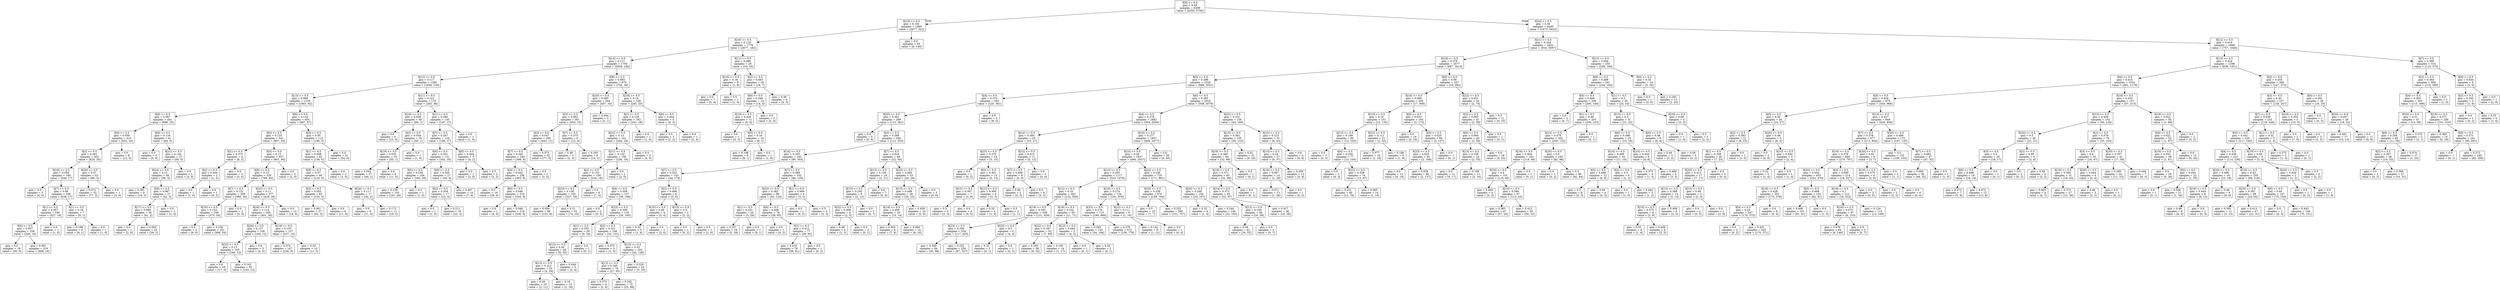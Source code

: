 digraph Tree {
node [shape=box] ;
0 [label="X[9] <= 0.5\ngini = 0.49\nsamples = 6309\nvalue = [4350, 5745]"] ;
1 [label="X[10] <= 0.5\ngini = 0.192\nsamples = 1869\nvalue = [2677, 322]"] ;
0 -> 1 [labeldistance=2.5, labelangle=45, headlabel="True"] ;
2 [label="X[16] <= 0.5\ngini = 0.119\nsamples = 1776\nvalue = [2677, 182]"] ;
1 -> 2 ;
3 [label="X[14] <= 0.5\ngini = 0.111\nsamples = 1750\nvalue = [2658, 166]"] ;
2 -> 3 ;
4 [label="X[12] <= 0.5\ngini = 0.117\nsamples = 1280\nvalue = [1956, 130]"] ;
3 -> 4 ;
5 [label="X[13] <= 0.5\ngini = 0.098\nsamples = 1105\nvalue = [1693, 92]"] ;
4 -> 5 ;
6 [label="X[8] <= 0.5\ngini = 0.067\nsamples = 451\nvalue = [696, 25]"] ;
5 -> 6 ;
7 [label="X[5] <= 0.5\ngini = 0.059\nsamples = 410\nvalue = [632, 20]"] ;
6 -> 7 ;
8 [label="X[2] <= 0.5\ngini = 0.061\nsamples = 402\nvalue = [620, 20]"] ;
7 -> 8 ;
9 [label="X[19] <= 0.5\ngini = 0.059\nsamples = 349\nvalue = [540, 17]"] ;
8 -> 9 ;
10 [label="gini = 0.0\nsamples = 3\nvalue = [4, 0]"] ;
9 -> 10 ;
11 [label="X[7] <= 0.5\ngini = 0.06\nsamples = 346\nvalue = [536, 17]"] ;
9 -> 11 ;
12 [label="X[1] <= 0.5\ngini = 0.057\nsamples = 339\nvalue = [527, 16]"] ;
11 -> 12 ;
13 [label="X[4] <= 0.5\ngini = 0.057\nsamples = 338\nvalue = [526, 16]"] ;
12 -> 13 ;
14 [label="gini = 0.0\nsamples = 19\nvalue = [30, 0]"] ;
13 -> 14 ;
15 [label="gini = 0.061\nsamples = 319\nvalue = [496, 16]"] ;
13 -> 15 ;
16 [label="gini = 0.0\nsamples = 1\nvalue = [1, 0]"] ;
12 -> 16 ;
17 [label="X[1] <= 0.5\ngini = 0.18\nsamples = 7\nvalue = [9, 1]"] ;
11 -> 17 ;
18 [label="gini = 0.198\nsamples = 6\nvalue = [8, 1]"] ;
17 -> 18 ;
19 [label="gini = 0.0\nsamples = 1\nvalue = [1, 0]"] ;
17 -> 19 ;
20 [label="X[20] <= 0.5\ngini = 0.07\nsamples = 53\nvalue = [80, 3]"] ;
8 -> 20 ;
21 [label="gini = 0.072\nsamples = 52\nvalue = [77, 3]"] ;
20 -> 21 ;
22 [label="gini = 0.0\nsamples = 1\nvalue = [3, 0]"] ;
20 -> 22 ;
23 [label="gini = 0.0\nsamples = 8\nvalue = [12, 0]"] ;
7 -> 23 ;
24 [label="X[0] <= 0.5\ngini = 0.134\nsamples = 41\nvalue = [64, 5]"] ;
6 -> 24 ;
25 [label="gini = 0.0\nsamples = 4\nvalue = [5, 0]"] ;
24 -> 25 ;
26 [label="X[21] <= 0.5\ngini = 0.144\nsamples = 37\nvalue = [59, 5]"] ;
24 -> 26 ;
27 [label="X[24] <= 0.5\ngini = 0.15\nsamples = 36\nvalue = [56, 5]"] ;
26 -> 27 ;
28 [label="gini = 0.291\nsamples = 9\nvalue = [14, 3]"] ;
27 -> 28 ;
29 [label="X[6] <= 0.5\ngini = 0.087\nsamples = 27\nvalue = [42, 2]"] ;
27 -> 29 ;
30 [label="X[17] <= 0.5\ngini = 0.089\nsamples = 26\nvalue = [41, 2]"] ;
29 -> 30 ;
31 [label="gini = 0.0\nsamples = 1\nvalue = [2, 0]"] ;
30 -> 31 ;
32 [label="gini = 0.093\nsamples = 25\nvalue = [39, 2]"] ;
30 -> 32 ;
33 [label="gini = 0.0\nsamples = 1\nvalue = [1, 0]"] ;
29 -> 33 ;
34 [label="gini = 0.0\nsamples = 1\nvalue = [3, 0]"] ;
26 -> 34 ;
35 [label="X[6] <= 0.5\ngini = 0.118\nsamples = 654\nvalue = [997, 67]"] ;
5 -> 35 ;
36 [label="X[0] <= 0.5\ngini = 0.133\nsamples = 541\nvalue = [807, 62]"] ;
35 -> 36 ;
37 [label="X[1] <= 0.5\ngini = 0.375\nsamples = 4\nvalue = [6, 2]"] ;
36 -> 37 ;
38 [label="X[2] <= 0.5\ngini = 0.444\nsamples = 2\nvalue = [1, 2]"] ;
37 -> 38 ;
39 [label="gini = 0.0\nsamples = 1\nvalue = [1, 0]"] ;
38 -> 39 ;
40 [label="gini = 0.0\nsamples = 1\nvalue = [0, 2]"] ;
38 -> 40 ;
41 [label="gini = 0.0\nsamples = 2\nvalue = [5, 0]"] ;
37 -> 41 ;
42 [label="X[5] <= 0.5\ngini = 0.13\nsamples = 537\nvalue = [801, 60]"] ;
36 -> 42 ;
43 [label="X[8] <= 0.5\ngini = 0.13\nsamples = 535\nvalue = [799, 60]"] ;
42 -> 43 ;
44 [label="X[7] <= 0.5\ngini = 0.151\nsamples = 258\nvalue = [380, 34]"] ;
43 -> 44 ;
45 [label="X[19] <= 0.5\ngini = 0.152\nsamples = 256\nvalue = [375, 34]"] ;
44 -> 45 ;
46 [label="gini = 0.0\nsamples = 5\nvalue = [9, 0]"] ;
45 -> 46 ;
47 [label="gini = 0.156\nsamples = 251\nvalue = [366, 34]"] ;
45 -> 47 ;
48 [label="gini = 0.0\nsamples = 2\nvalue = [5, 0]"] ;
44 -> 48 ;
49 [label="X[22] <= 0.5\ngini = 0.11\nsamples = 277\nvalue = [419, 26]"] ;
43 -> 49 ;
50 [label="X[24] <= 0.5\ngini = 0.114\nsamples = 265\nvalue = [401, 26]"] ;
49 -> 50 ;
51 [label="X[20] <= 0.5\ngini = 0.127\nsamples = 108\nvalue = [164, 12]"] ;
50 -> 51 ;
52 [label="X[23] <= 0.5\ngini = 0.13\nsamples = 105\nvalue = [160, 12]"] ;
51 -> 52 ;
53 [label="gini = 0.0\nsamples = 10\nvalue = [17, 0]"] ;
52 -> 53 ;
54 [label="gini = 0.143\nsamples = 95\nvalue = [143, 12]"] ;
52 -> 54 ;
55 [label="gini = 0.0\nsamples = 3\nvalue = [4, 0]"] ;
51 -> 55 ;
56 [label="X[19] <= 0.5\ngini = 0.105\nsamples = 157\nvalue = [237, 14]"] ;
50 -> 56 ;
57 [label="gini = 0.074\nsamples = 147\nvalue = [226, 9]"] ;
56 -> 57 ;
58 [label="gini = 0.43\nsamples = 10\nvalue = [11, 5]"] ;
56 -> 58 ;
59 [label="gini = 0.0\nsamples = 12\nvalue = [18, 0]"] ;
49 -> 59 ;
60 [label="gini = 0.0\nsamples = 2\nvalue = [2, 0]"] ;
42 -> 60 ;
61 [label="X[0] <= 0.5\ngini = 0.05\nsamples = 113\nvalue = [190, 5]"] ;
35 -> 61 ;
62 [label="X[1] <= 0.5\ngini = 0.068\nsamples = 82\nvalue = [136, 5]"] ;
61 -> 62 ;
63 [label="X[8] <= 0.5\ngini = 0.07\nsamples = 80\nvalue = [133, 5]"] ;
62 -> 63 ;
64 [label="X[3] <= 0.5\ngini = 0.055\nsamples = 63\nvalue = [103, 3]"] ;
63 -> 64 ;
65 [label="gini = 0.061\nsamples = 57\nvalue = [92, 3]"] ;
64 -> 65 ;
66 [label="gini = 0.0\nsamples = 6\nvalue = [11, 0]"] ;
64 -> 66 ;
67 [label="X[24] <= 0.5\ngini = 0.117\nsamples = 17\nvalue = [30, 2]"] ;
63 -> 67 ;
68 [label="gini = 0.0\nsamples = 6\nvalue = [11, 0]"] ;
67 -> 68 ;
69 [label="gini = 0.172\nsamples = 11\nvalue = [19, 2]"] ;
67 -> 69 ;
70 [label="gini = 0.0\nsamples = 2\nvalue = [3, 0]"] ;
62 -> 70 ;
71 [label="gini = 0.0\nsamples = 31\nvalue = [54, 0]"] ;
61 -> 71 ;
72 [label="X[11] <= 0.5\ngini = 0.221\nsamples = 175\nvalue = [263, 38]"] ;
4 -> 72 ;
73 [label="X[24] <= 0.5\ngini = 0.029\nsamples = 40\nvalue = [66, 1]"] ;
72 -> 73 ;
74 [label="gini = 0.0\nsamples = 6\nvalue = [10, 0]"] ;
73 -> 74 ;
75 [label="X[2] <= 0.5\ngini = 0.034\nsamples = 34\nvalue = [56, 1]"] ;
73 -> 75 ;
76 [label="X[19] <= 0.5\ngini = 0.035\nsamples = 33\nvalue = [55, 1]"] ;
75 -> 76 ;
77 [label="gini = 0.043\nsamples = 27\nvalue = [44, 1]"] ;
76 -> 77 ;
78 [label="gini = 0.0\nsamples = 6\nvalue = [11, 0]"] ;
76 -> 78 ;
79 [label="gini = 0.0\nsamples = 1\nvalue = [1, 0]"] ;
75 -> 79 ;
80 [label="X[1] <= 0.5\ngini = 0.266\nsamples = 135\nvalue = [197, 37]"] ;
72 -> 80 ;
81 [label="X[7] <= 0.5\ngini = 0.267\nsamples = 134\nvalue = [196, 37]"] ;
80 -> 81 ;
82 [label="X[6] <= 0.5\ngini = 0.261\nsamples = 131\nvalue = [192, 35]"] ;
81 -> 82 ;
83 [label="X[5] <= 0.5\ngini = 0.238\nsamples = 104\nvalue = [162, 26]"] ;
82 -> 83 ;
84 [label="gini = 0.239\nsamples = 103\nvalue = [161, 26]"] ;
83 -> 84 ;
85 [label="gini = 0.0\nsamples = 1\nvalue = [1, 0]"] ;
83 -> 85 ;
86 [label="X[0] <= 0.5\ngini = 0.355\nsamples = 27\nvalue = [30, 9]"] ;
82 -> 86 ;
87 [label="X[2] <= 0.5\ngini = 0.204\nsamples = 17\nvalue = [23, 3]"] ;
86 -> 87 ;
88 [label="gini = 0.0\nsamples = 1\nvalue = [1, 0]"] ;
87 -> 88 ;
89 [label="gini = 0.211\nsamples = 16\nvalue = [22, 3]"] ;
87 -> 89 ;
90 [label="gini = 0.497\nsamples = 10\nvalue = [7, 6]"] ;
86 -> 90 ;
91 [label="X[0] <= 0.5\ngini = 0.444\nsamples = 3\nvalue = [4, 2]"] ;
81 -> 91 ;
92 [label="gini = 0.0\nsamples = 1\nvalue = [2, 0]"] ;
91 -> 92 ;
93 [label="gini = 0.5\nsamples = 2\nvalue = [2, 2]"] ;
91 -> 93 ;
94 [label="gini = 0.0\nsamples = 1\nvalue = [1, 0]"] ;
80 -> 94 ;
95 [label="X[8] <= 0.5\ngini = 0.093\nsamples = 470\nvalue = [702, 36]"] ;
3 -> 95 ;
96 [label="X[20] <= 0.5\ngini = 0.065\nsamples = 304\nvalue = [457, 16]"] ;
95 -> 96 ;
97 [label="X[3] <= 0.5\ngini = 0.062\nsamples = 301\nvalue = [455, 15]"] ;
96 -> 97 ;
98 [label="X[2] <= 0.5\ngini = 0.047\nsamples = 292\nvalue = [443, 11]"] ;
97 -> 98 ;
99 [label="X[7] <= 0.5\ngini = 0.042\nsamples = 240\nvalue = [366, 8]"] ;
98 -> 99 ;
100 [label="X[4] <= 0.5\ngini = 0.042\nsamples = 238\nvalue = [363, 8]"] ;
99 -> 100 ;
101 [label="gini = 0.0\nsamples = 19\nvalue = [29, 0]"] ;
100 -> 101 ;
102 [label="X[0] <= 0.5\ngini = 0.046\nsamples = 219\nvalue = [334, 8]"] ;
100 -> 102 ;
103 [label="gini = 0.0\nsamples = 1\nvalue = [4, 0]"] ;
102 -> 103 ;
104 [label="gini = 0.046\nsamples = 218\nvalue = [330, 8]"] ;
102 -> 104 ;
105 [label="gini = 0.0\nsamples = 2\nvalue = [3, 0]"] ;
99 -> 105 ;
106 [label="gini = 0.072\nsamples = 52\nvalue = [77, 3]"] ;
98 -> 106 ;
107 [label="X[7] <= 0.5\ngini = 0.375\nsamples = 9\nvalue = [12, 4]"] ;
97 -> 107 ;
108 [label="gini = 0.48\nsamples = 3\nvalue = [2, 3]"] ;
107 -> 108 ;
109 [label="gini = 0.165\nsamples = 6\nvalue = [10, 1]"] ;
107 -> 109 ;
110 [label="gini = 0.444\nsamples = 3\nvalue = [2, 1]"] ;
96 -> 110 ;
111 [label="X[19] <= 0.5\ngini = 0.14\nsamples = 166\nvalue = [245, 20]"] ;
95 -> 111 ;
112 [label="X[1] <= 0.5\ngini = 0.129\nsamples = 162\nvalue = [241, 18]"] ;
111 -> 112 ;
113 [label="X[22] <= 0.5\ngini = 0.13\nsamples = 161\nvalue = [240, 18]"] ;
112 -> 113 ;
114 [label="X[21] <= 0.5\ngini = 0.132\nsamples = 158\nvalue = [236, 18]"] ;
113 -> 114 ;
115 [label="X[2] <= 0.5\ngini = 0.133\nsamples = 156\nvalue = [234, 18]"] ;
114 -> 115 ;
116 [label="X[23] <= 0.5\ngini = 0.136\nsamples = 150\nvalue = [227, 18]"] ;
115 -> 116 ;
117 [label="gini = 0.094\nsamples = 98\nvalue = [153, 8]"] ;
116 -> 117 ;
118 [label="gini = 0.21\nsamples = 52\nvalue = [74, 10]"] ;
116 -> 118 ;
119 [label="gini = 0.0\nsamples = 6\nvalue = [7, 0]"] ;
115 -> 119 ;
120 [label="gini = 0.0\nsamples = 2\nvalue = [2, 0]"] ;
114 -> 120 ;
121 [label="gini = 0.0\nsamples = 3\nvalue = [4, 0]"] ;
113 -> 121 ;
122 [label="gini = 0.0\nsamples = 1\nvalue = [1, 0]"] ;
112 -> 122 ;
123 [label="X[6] <= 0.5\ngini = 0.444\nsamples = 4\nvalue = [4, 2]"] ;
111 -> 123 ;
124 [label="gini = 0.5\nsamples = 3\nvalue = [2, 2]"] ;
123 -> 124 ;
125 [label="gini = 0.0\nsamples = 1\nvalue = [2, 0]"] ;
123 -> 125 ;
126 [label="X[11] <= 0.5\ngini = 0.496\nsamples = 26\nvalue = [19, 16]"] ;
2 -> 126 ;
127 [label="X[19] <= 0.5\ngini = 0.18\nsamples = 8\nvalue = [1, 9]"] ;
126 -> 127 ;
128 [label="gini = 0.0\nsamples = 7\nvalue = [0, 9]"] ;
127 -> 128 ;
129 [label="gini = 0.0\nsamples = 1\nvalue = [1, 0]"] ;
127 -> 129 ;
130 [label="X[2] <= 0.5\ngini = 0.403\nsamples = 18\nvalue = [18, 7]"] ;
126 -> 130 ;
131 [label="X[6] <= 0.5\ngini = 0.346\nsamples = 14\nvalue = [14, 4]"] ;
130 -> 131 ;
132 [label="X[19] <= 0.5\ngini = 0.426\nsamples = 11\nvalue = [9, 4]"] ;
131 -> 132 ;
133 [label="gini = 0.0\nsamples = 1\nvalue = [0, 3]"] ;
132 -> 133 ;
134 [label="X[5] <= 0.5\ngini = 0.18\nsamples = 10\nvalue = [9, 1]"] ;
132 -> 134 ;
135 [label="gini = 0.198\nsamples = 9\nvalue = [8, 1]"] ;
134 -> 135 ;
136 [label="gini = 0.0\nsamples = 1\nvalue = [1, 0]"] ;
134 -> 136 ;
137 [label="gini = 0.0\nsamples = 3\nvalue = [5, 0]"] ;
131 -> 137 ;
138 [label="gini = 0.49\nsamples = 4\nvalue = [4, 3]"] ;
130 -> 138 ;
139 [label="gini = 0.0\nsamples = 93\nvalue = [0, 140]"] ;
1 -> 139 ;
140 [label="X[24] <= 0.5\ngini = 0.36\nsamples = 4440\nvalue = [1673, 5423]"] ;
0 -> 140 [labeldistance=2.5, labelangle=-45, headlabel="False"] ;
141 [label="X[21] <= 0.5\ngini = 0.324\nsamples = 2832\nvalue = [916, 3597]"] ;
140 -> 141 ;
142 [label="X[18] <= 0.5\ngini = 0.279\nsamples = 2577\nvalue = [687, 3413]"] ;
141 -> 142 ;
143 [label="X[0] <= 0.5\ngini = 0.296\nsamples = 2320\nvalue = [668, 3031]"] ;
142 -> 143 ;
144 [label="X[4] <= 0.5\ngini = 0.374\nsamples = 302\nvalue = [120, 361]"] ;
143 -> 144 ;
145 [label="X[20] <= 0.5\ngini = 0.361\nsamples = 299\nvalue = [112, 361]"] ;
144 -> 145 ;
146 [label="gini = 0.0\nsamples = 5\nvalue = [0, 8]"] ;
145 -> 146 ;
147 [label="X[3] <= 0.5\ngini = 0.366\nsamples = 294\nvalue = [112, 353]"] ;
145 -> 147 ;
148 [label="X[14] <= 0.5\ngini = 0.353\nsamples = 245\nvalue = [90, 303]"] ;
147 -> 148 ;
149 [label="X[7] <= 0.5\ngini = 0.322\nsamples = 143\nvalue = [44, 174]"] ;
148 -> 149 ;
150 [label="X[6] <= 0.5\ngini = 0.306\nsamples = 137\nvalue = [39, 168]"] ;
149 -> 150 ;
151 [label="gini = 0.0\nsamples = 2\nvalue = [0, 3]"] ;
150 -> 151 ;
152 [label="X[23] <= 0.5\ngini = 0.309\nsamples = 135\nvalue = [39, 165]"] ;
150 -> 152 ;
153 [label="X[1] <= 0.5\ngini = 0.255\nsamples = 29\nvalue = [6, 34]"] ;
152 -> 153 ;
154 [label="X[12] <= 0.5\ngini = 0.26\nsamples = 28\nvalue = [6, 33]"] ;
153 -> 154 ;
155 [label="X[15] <= 0.5\ngini = 0.213\nsamples = 25\nvalue = [4, 29]"] ;
154 -> 155 ;
156 [label="gini = 0.26\nsamples = 10\nvalue = [2, 11]"] ;
155 -> 156 ;
157 [label="gini = 0.18\nsamples = 15\nvalue = [2, 18]"] ;
155 -> 157 ;
158 [label="gini = 0.444\nsamples = 3\nvalue = [2, 4]"] ;
154 -> 158 ;
159 [label="gini = 0.0\nsamples = 1\nvalue = [0, 1]"] ;
153 -> 159 ;
160 [label="X[2] <= 0.5\ngini = 0.321\nsamples = 106\nvalue = [33, 131]"] ;
152 -> 160 ;
161 [label="gini = 0.375\nsamples = 3\nvalue = [1, 3]"] ;
160 -> 161 ;
162 [label="X[15] <= 0.5\ngini = 0.32\nsamples = 103\nvalue = [32, 128]"] ;
160 -> 162 ;
163 [label="X[13] <= 0.5\ngini = 0.345\nsamples = 79\nvalue = [27, 95]"] ;
162 -> 163 ;
164 [label="gini = 0.375\nsamples = 4\nvalue = [2, 6]"] ;
163 -> 164 ;
165 [label="gini = 0.342\nsamples = 75\nvalue = [25, 89]"] ;
163 -> 165 ;
166 [label="gini = 0.229\nsamples = 24\nvalue = [5, 33]"] ;
162 -> 166 ;
167 [label="X[2] <= 0.5\ngini = 0.496\nsamples = 6\nvalue = [5, 6]"] ;
149 -> 167 ;
168 [label="X[15] <= 0.5\ngini = 0.49\nsamples = 4\nvalue = [3, 4]"] ;
167 -> 168 ;
169 [label="gini = 0.32\nsamples = 3\nvalue = [1, 4]"] ;
168 -> 169 ;
170 [label="gini = 0.0\nsamples = 1\nvalue = [2, 0]"] ;
168 -> 170 ;
171 [label="X[15] <= 0.5\ngini = 0.5\nsamples = 2\nvalue = [2, 2]"] ;
167 -> 171 ;
172 [label="gini = 0.0\nsamples = 1\nvalue = [0, 2]"] ;
171 -> 172 ;
173 [label="gini = 0.0\nsamples = 1\nvalue = [2, 0]"] ;
171 -> 173 ;
174 [label="X[7] <= 0.5\ngini = 0.388\nsamples = 102\nvalue = [46, 129]"] ;
148 -> 174 ;
175 [label="X[23] <= 0.5\ngini = 0.382\nsamples = 98\nvalue = [43, 124]"] ;
174 -> 175 ;
176 [label="X[1] <= 0.5\ngini = 0.251\nsamples = 20\nvalue = [5, 29]"] ;
175 -> 176 ;
177 [label="gini = 0.257\nsamples = 19\nvalue = [5, 28]"] ;
176 -> 177 ;
178 [label="gini = 0.0\nsamples = 1\nvalue = [0, 1]"] ;
176 -> 178 ;
179 [label="X[6] <= 0.5\ngini = 0.408\nsamples = 78\nvalue = [38, 95]"] ;
175 -> 179 ;
180 [label="gini = 0.0\nsamples = 1\nvalue = [0, 2]"] ;
179 -> 180 ;
181 [label="X[1] <= 0.5\ngini = 0.412\nsamples = 77\nvalue = [38, 93]"] ;
179 -> 181 ;
182 [label="gini = 0.416\nsamples = 76\nvalue = [38, 91]"] ;
181 -> 182 ;
183 [label="gini = 0.0\nsamples = 1\nvalue = [0, 2]"] ;
181 -> 183 ;
184 [label="X[1] <= 0.5\ngini = 0.469\nsamples = 4\nvalue = [3, 5]"] ;
174 -> 184 ;
185 [label="gini = 0.0\nsamples = 1\nvalue = [0, 2]"] ;
184 -> 185 ;
186 [label="gini = 0.5\nsamples = 3\nvalue = [3, 3]"] ;
184 -> 186 ;
187 [label="X[7] <= 0.5\ngini = 0.424\nsamples = 49\nvalue = [22, 50]"] ;
147 -> 187 ;
188 [label="X[13] <= 0.5\ngini = 0.159\nsamples = 16\nvalue = [2, 21]"] ;
187 -> 188 ;
189 [label="X[15] <= 0.5\ngini = 0.245\nsamples = 9\nvalue = [2, 12]"] ;
188 -> 189 ;
190 [label="X[22] <= 0.5\ngini = 0.408\nsamples = 6\nvalue = [2, 5]"] ;
189 -> 190 ;
191 [label="gini = 0.48\nsamples = 4\nvalue = [2, 3]"] ;
190 -> 191 ;
192 [label="gini = 0.0\nsamples = 2\nvalue = [0, 2]"] ;
190 -> 192 ;
193 [label="gini = 0.0\nsamples = 3\nvalue = [0, 7]"] ;
189 -> 193 ;
194 [label="gini = 0.0\nsamples = 7\nvalue = [0, 9]"] ;
188 -> 194 ;
195 [label="X[22] <= 0.5\ngini = 0.483\nsamples = 33\nvalue = [20, 29]"] ;
187 -> 195 ;
196 [label="X[13] <= 0.5\ngini = 0.498\nsamples = 30\nvalue = [20, 23]"] ;
195 -> 196 ;
197 [label="X[14] <= 0.5\ngini = 0.499\nsamples = 20\nvalue = [15, 14]"] ;
196 -> 197 ;
198 [label="gini = 0.463\nsamples = 6\nvalue = [7, 4]"] ;
197 -> 198 ;
199 [label="gini = 0.494\nsamples = 14\nvalue = [8, 10]"] ;
197 -> 199 ;
200 [label="gini = 0.459\nsamples = 10\nvalue = [5, 9]"] ;
196 -> 200 ;
201 [label="gini = 0.0\nsamples = 3\nvalue = [0, 6]"] ;
195 -> 201 ;
202 [label="gini = 0.0\nsamples = 3\nvalue = [8, 0]"] ;
144 -> 202 ;
203 [label="X[6] <= 0.5\ngini = 0.283\nsamples = 2018\nvalue = [548, 2670]"] ;
143 -> 203 ;
204 [label="X[4] <= 0.5\ngini = 0.279\nsamples = 1882\nvalue = [504, 2504]"] ;
203 -> 204 ;
205 [label="X[14] <= 0.5\ngini = 0.394\nsamples = 25\nvalue = [10, 27]"] ;
204 -> 205 ;
206 [label="X[23] <= 0.5\ngini = 0.375\nsamples = 14\nvalue = [5, 15]"] ;
205 -> 206 ;
207 [label="gini = 0.0\nsamples = 1\nvalue = [0, 2]"] ;
206 -> 207 ;
208 [label="X[5] <= 0.5\ngini = 0.401\nsamples = 13\nvalue = [5, 13]"] ;
206 -> 208 ;
209 [label="X[15] <= 0.5\ngini = 0.397\nsamples = 7\nvalue = [3, 8]"] ;
208 -> 209 ;
210 [label="gini = 0.5\nsamples = 3\nvalue = [3, 3]"] ;
209 -> 210 ;
211 [label="gini = 0.0\nsamples = 4\nvalue = [0, 5]"] ;
209 -> 211 ;
212 [label="X[15] <= 0.5\ngini = 0.408\nsamples = 6\nvalue = [2, 5]"] ;
208 -> 212 ;
213 [label="gini = 0.32\nsamples = 4\nvalue = [1, 4]"] ;
212 -> 213 ;
214 [label="gini = 0.5\nsamples = 2\nvalue = [1, 1]"] ;
212 -> 214 ;
215 [label="X[22] <= 0.5\ngini = 0.415\nsamples = 11\nvalue = [5, 12]"] ;
205 -> 215 ;
216 [label="X[7] <= 0.5\ngini = 0.496\nsamples = 8\nvalue = [5, 6]"] ;
215 -> 216 ;
217 [label="gini = 0.48\nsamples = 2\nvalue = [2, 3]"] ;
216 -> 217 ;
218 [label="gini = 0.5\nsamples = 6\nvalue = [3, 3]"] ;
216 -> 218 ;
219 [label="gini = 0.0\nsamples = 3\nvalue = [0, 6]"] ;
215 -> 219 ;
220 [label="X[16] <= 0.5\ngini = 0.277\nsamples = 1857\nvalue = [494, 2477]"] ;
204 -> 220 ;
221 [label="X[14] <= 0.5\ngini = 0.28\nsamples = 1837\nvalue = [494, 2437]"] ;
220 -> 221 ;
222 [label="X[13] <= 0.5\ngini = 0.295\nsamples = 1117\nvalue = [323, 1476]"] ;
221 -> 222 ;
223 [label="X[12] <= 0.5\ngini = 0.33\nsamples = 393\nvalue = [132, 500]"] ;
222 -> 223 ;
224 [label="X[19] <= 0.5\ngini = 0.343\nsamples = 338\nvalue = [121, 429]"] ;
223 -> 224 ;
225 [label="X[23] <= 0.5\ngini = 0.339\nsamples = 334\nvalue = [117, 425]"] ;
224 -> 225 ;
226 [label="gini = 0.359\nsamples = 84\nvalue = [30, 98]"] ;
225 -> 226 ;
227 [label="gini = 0.332\nsamples = 250\nvalue = [87, 327]"] ;
225 -> 227 ;
228 [label="X[22] <= 0.5\ngini = 0.5\nsamples = 4\nvalue = [4, 4]"] ;
224 -> 228 ;
229 [label="gini = 0.32\nsamples = 3\nvalue = [4, 1]"] ;
228 -> 229 ;
230 [label="gini = 0.0\nsamples = 1\nvalue = [0, 3]"] ;
228 -> 230 ;
231 [label="X[19] <= 0.5\ngini = 0.232\nsamples = 55\nvalue = [11, 71]"] ;
223 -> 231 ;
232 [label="X[22] <= 0.5\ngini = 0.167\nsamples = 52\nvalue = [7, 69]"] ;
231 -> 232 ;
233 [label="gini = 0.185\nsamples = 38\nvalue = [6, 52]"] ;
232 -> 233 ;
234 [label="gini = 0.105\nsamples = 14\nvalue = [1, 17]"] ;
232 -> 234 ;
235 [label="X[23] <= 0.5\ngini = 0.444\nsamples = 3\nvalue = [4, 2]"] ;
231 -> 235 ;
236 [label="gini = 0.0\nsamples = 1\nvalue = [0, 1]"] ;
235 -> 236 ;
237 [label="gini = 0.32\nsamples = 2\nvalue = [4, 1]"] ;
235 -> 237 ;
238 [label="X[19] <= 0.5\ngini = 0.274\nsamples = 724\nvalue = [191, 976]"] ;
222 -> 238 ;
239 [label="X[23] <= 0.5\ngini = 0.276\nsamples = 715\nvalue = [190, 960]"] ;
238 -> 239 ;
240 [label="gini = 0.263\nsamples = 143\nvalue = [34, 184]"] ;
239 -> 240 ;
241 [label="gini = 0.279\nsamples = 572\nvalue = [156, 776]"] ;
239 -> 241 ;
242 [label="X[22] <= 0.5\ngini = 0.111\nsamples = 9\nvalue = [1, 16]"] ;
238 -> 242 ;
243 [label="gini = 0.142\nsamples = 8\nvalue = [1, 12]"] ;
242 -> 243 ;
244 [label="gini = 0.0\nsamples = 1\nvalue = [0, 4]"] ;
242 -> 244 ;
245 [label="X[22] <= 0.5\ngini = 0.256\nsamples = 720\nvalue = [171, 961]"] ;
221 -> 245 ;
246 [label="X[20] <= 0.5\ngini = 0.259\nsamples = 570\nvalue = [138, 764]"] ;
245 -> 246 ;
247 [label="gini = 0.5\nsamples = 10\nvalue = [7, 7]"] ;
246 -> 247 ;
248 [label="gini = 0.252\nsamples = 560\nvalue = [131, 757]"] ;
246 -> 248 ;
249 [label="X[20] <= 0.5\ngini = 0.246\nsamples = 150\nvalue = [33, 197]"] ;
245 -> 249 ;
250 [label="gini = 0.32\nsamples = 4\nvalue = [1, 4]"] ;
249 -> 250 ;
251 [label="gini = 0.244\nsamples = 146\nvalue = [32, 193]"] ;
249 -> 251 ;
252 [label="gini = 0.0\nsamples = 20\nvalue = [0, 40]"] ;
220 -> 252 ;
253 [label="X[22] <= 0.5\ngini = 0.331\nsamples = 136\nvalue = [44, 166]"] ;
203 -> 253 ;
254 [label="X[15] <= 0.5\ngini = 0.361\nsamples = 105\nvalue = [38, 123]"] ;
253 -> 254 ;
255 [label="X[16] <= 0.5\ngini = 0.369\nsamples = 84\nvalue = [32, 99]"] ;
254 -> 255 ;
256 [label="X[19] <= 0.5\ngini = 0.371\nsamples = 83\nvalue = [32, 98]"] ;
255 -> 256 ;
257 [label="X[14] <= 0.5\ngini = 0.373\nsamples = 82\nvalue = [32, 97]"] ;
256 -> 257 ;
258 [label="X[12] <= 0.5\ngini = 0.336\nsamples = 46\nvalue = [16, 59]"] ;
257 -> 258 ;
259 [label="gini = 0.36\nsamples = 42\nvalue = [16, 52]"] ;
258 -> 259 ;
260 [label="gini = 0.0\nsamples = 4\nvalue = [0, 7]"] ;
258 -> 260 ;
261 [label="gini = 0.417\nsamples = 36\nvalue = [16, 38]"] ;
257 -> 261 ;
262 [label="gini = 0.0\nsamples = 1\nvalue = [0, 1]"] ;
256 -> 262 ;
263 [label="gini = 0.0\nsamples = 1\nvalue = [0, 1]"] ;
255 -> 263 ;
264 [label="gini = 0.32\nsamples = 21\nvalue = [6, 24]"] ;
254 -> 264 ;
265 [label="X[15] <= 0.5\ngini = 0.215\nsamples = 31\nvalue = [6, 43]"] ;
253 -> 265 ;
266 [label="X[13] <= 0.5\ngini = 0.24\nsamples = 27\nvalue = [6, 37]"] ;
265 -> 266 ;
267 [label="X[16] <= 0.5\ngini = 0.067\nsamples = 14\nvalue = [1, 28]"] ;
266 -> 267 ;
268 [label="gini = 0.071\nsamples = 13\nvalue = [1, 26]"] ;
267 -> 268 ;
269 [label="gini = 0.0\nsamples = 1\nvalue = [0, 2]"] ;
267 -> 269 ;
270 [label="gini = 0.459\nsamples = 13\nvalue = [5, 9]"] ;
266 -> 270 ;
271 [label="gini = 0.0\nsamples = 4\nvalue = [0, 6]"] ;
265 -> 271 ;
272 [label="X[6] <= 0.5\ngini = 0.09\nsamples = 257\nvalue = [19, 382]"] ;
142 -> 272 ;
273 [label="X[14] <= 0.5\ngini = 0.099\nsamples = 205\nvalue = [17, 308]"] ;
272 -> 273 ;
274 [label="X[15] <= 0.5\ngini = 0.18\nsamples = 101\nvalue = [15, 135]"] ;
273 -> 274 ;
275 [label="X[13] <= 0.5\ngini = 0.199\nsamples = 80\nvalue = [13, 103]"] ;
274 -> 275 ;
276 [label="gini = 0.0\nsamples = 3\nvalue = [0, 3]"] ;
275 -> 276 ;
277 [label="X[4] <= 0.5\ngini = 0.204\nsamples = 77\nvalue = [13, 100]"] ;
275 -> 277 ;
278 [label="gini = 0.0\nsamples = 3\nvalue = [0, 3]"] ;
277 -> 278 ;
279 [label="X[22] <= 0.5\ngini = 0.208\nsamples = 74\nvalue = [13, 97]"] ;
277 -> 279 ;
280 [label="gini = 0.231\nsamples = 60\nvalue = [12, 78]"] ;
279 -> 280 ;
281 [label="gini = 0.095\nsamples = 14\nvalue = [1, 19]"] ;
279 -> 281 ;
282 [label="X[22] <= 0.5\ngini = 0.111\nsamples = 21\nvalue = [2, 32]"] ;
274 -> 282 ;
283 [label="gini = 0.077\nsamples = 16\nvalue = [1, 24]"] ;
282 -> 283 ;
284 [label="gini = 0.198\nsamples = 5\nvalue = [1, 8]"] ;
282 -> 284 ;
285 [label="X[0] <= 0.5\ngini = 0.023\nsamples = 104\nvalue = [2, 173]"] ;
273 -> 285 ;
286 [label="gini = 0.0\nsamples = 10\nvalue = [0, 16]"] ;
285 -> 286 ;
287 [label="X[5] <= 0.5\ngini = 0.025\nsamples = 94\nvalue = [2, 157]"] ;
285 -> 287 ;
288 [label="X[23] <= 0.5\ngini = 0.025\nsamples = 93\nvalue = [2, 156]"] ;
287 -> 288 ;
289 [label="gini = 0.0\nsamples = 13\nvalue = [0, 19]"] ;
288 -> 289 ;
290 [label="gini = 0.028\nsamples = 80\nvalue = [2, 137]"] ;
288 -> 290 ;
291 [label="gini = 0.0\nsamples = 1\nvalue = [0, 1]"] ;
287 -> 291 ;
292 [label="X[22] <= 0.5\ngini = 0.051\nsamples = 52\nvalue = [2, 74]"] ;
272 -> 292 ;
293 [label="X[3] <= 0.5\ngini = 0.063\nsamples = 41\nvalue = [2, 59]"] ;
292 -> 293 ;
294 [label="X[0] <= 0.5\ngini = 0.064\nsamples = 40\nvalue = [2, 58]"] ;
293 -> 294 ;
295 [label="X[13] <= 0.5\ngini = 0.108\nsamples = 22\nvalue = [2, 33]"] ;
294 -> 295 ;
296 [label="gini = 0.0\nsamples = 11\nvalue = [0, 17]"] ;
295 -> 296 ;
297 [label="gini = 0.198\nsamples = 11\nvalue = [2, 16]"] ;
295 -> 297 ;
298 [label="gini = 0.0\nsamples = 18\nvalue = [0, 25]"] ;
294 -> 298 ;
299 [label="gini = 0.0\nsamples = 1\nvalue = [0, 1]"] ;
293 -> 299 ;
300 [label="gini = 0.0\nsamples = 11\nvalue = [0, 15]"] ;
292 -> 300 ;
301 [label="X[12] <= 0.5\ngini = 0.494\nsamples = 255\nvalue = [229, 184]"] ;
141 -> 301 ;
302 [label="X[6] <= 0.5\ngini = 0.488\nsamples = 241\nvalue = [224, 164]"] ;
301 -> 302 ;
303 [label="X[4] <= 0.5\ngini = 0.484\nsamples = 206\nvalue = [200, 140]"] ;
302 -> 303 ;
304 [label="gini = 0.0\nsamples = 3\nvalue = [0, 7]"] ;
303 -> 304 ;
305 [label="X[1] <= 0.5\ngini = 0.48\nsamples = 203\nvalue = [200, 133]"] ;
303 -> 305 ;
306 [label="X[13] <= 0.5\ngini = 0.479\nsamples = 202\nvalue = [200, 132]"] ;
305 -> 306 ;
307 [label="X[16] <= 0.5\ngini = 0.404\nsamples = 102\nvalue = [118, 46]"] ;
306 -> 307 ;
308 [label="X[20] <= 0.5\ngini = 0.4\nsamples = 101\nvalue = [118, 45]"] ;
307 -> 308 ;
309 [label="gini = 0.408\nsamples = 4\nvalue = [5, 2]"] ;
308 -> 309 ;
310 [label="X[14] <= 0.5\ngini = 0.399\nsamples = 97\nvalue = [113, 43]"] ;
308 -> 310 ;
311 [label="gini = 0.385\nsamples = 47\nvalue = [57, 20]"] ;
310 -> 311 ;
312 [label="gini = 0.413\nsamples = 50\nvalue = [56, 23]"] ;
310 -> 312 ;
313 [label="gini = 0.0\nsamples = 1\nvalue = [0, 1]"] ;
307 -> 313 ;
314 [label="X[20] <= 0.5\ngini = 0.5\nsamples = 100\nvalue = [82, 86]"] ;
306 -> 314 ;
315 [label="gini = 0.0\nsamples = 1\nvalue = [0, 2]"] ;
314 -> 315 ;
316 [label="gini = 0.5\nsamples = 99\nvalue = [82, 84]"] ;
314 -> 316 ;
317 [label="gini = 0.0\nsamples = 1\nvalue = [0, 1]"] ;
305 -> 317 ;
318 [label="X[1] <= 0.5\ngini = 0.5\nsamples = 35\nvalue = [24, 24]"] ;
302 -> 318 ;
319 [label="X[15] <= 0.5\ngini = 0.5\nsamples = 31\nvalue = [21, 22]"] ;
318 -> 319 ;
320 [label="X[0] <= 0.5\ngini = 0.496\nsamples = 25\nvalue = [15, 18]"] ;
319 -> 320 ;
321 [label="X[14] <= 0.5\ngini = 0.499\nsamples = 16\nvalue = [11, 10]"] ;
320 -> 321 ;
322 [label="X[3] <= 0.5\ngini = 0.498\nsamples = 12\nvalue = [9, 8]"] ;
321 -> 322 ;
323 [label="gini = 0.5\nsamples = 8\nvalue = [5, 5]"] ;
322 -> 323 ;
324 [label="gini = 0.49\nsamples = 4\nvalue = [4, 3]"] ;
322 -> 324 ;
325 [label="X[2] <= 0.5\ngini = 0.5\nsamples = 4\nvalue = [2, 2]"] ;
321 -> 325 ;
326 [label="gini = 0.0\nsamples = 1\nvalue = [1, 0]"] ;
325 -> 326 ;
327 [label="gini = 0.444\nsamples = 3\nvalue = [1, 2]"] ;
325 -> 327 ;
328 [label="X[14] <= 0.5\ngini = 0.444\nsamples = 9\nvalue = [4, 8]"] ;
320 -> 328 ;
329 [label="gini = 0.375\nsamples = 4\nvalue = [1, 3]"] ;
328 -> 329 ;
330 [label="gini = 0.469\nsamples = 5\nvalue = [3, 5]"] ;
328 -> 330 ;
331 [label="X[0] <= 0.5\ngini = 0.48\nsamples = 6\nvalue = [6, 4]"] ;
319 -> 331 ;
332 [label="gini = 0.48\nsamples = 3\nvalue = [3, 2]"] ;
331 -> 332 ;
333 [label="gini = 0.48\nsamples = 3\nvalue = [3, 2]"] ;
331 -> 333 ;
334 [label="X[20] <= 0.5\ngini = 0.48\nsamples = 4\nvalue = [3, 2]"] ;
318 -> 334 ;
335 [label="gini = 0.0\nsamples = 1\nvalue = [1, 0]"] ;
334 -> 335 ;
336 [label="gini = 0.5\nsamples = 3\nvalue = [2, 2]"] ;
334 -> 336 ;
337 [label="X[4] <= 0.5\ngini = 0.32\nsamples = 14\nvalue = [5, 20]"] ;
301 -> 337 ;
338 [label="gini = 0.0\nsamples = 1\nvalue = [3, 0]"] ;
337 -> 338 ;
339 [label="gini = 0.165\nsamples = 13\nvalue = [2, 20]"] ;
337 -> 339 ;
340 [label="X[12] <= 0.5\ngini = 0.414\nsamples = 1608\nvalue = [757, 1826]"] ;
140 -> 340 ;
341 [label="X[14] <= 0.5\ngini = 0.424\nsamples = 1298\nvalue = [638, 1451]"] ;
340 -> 341 ;
342 [label="X[6] <= 0.5\ngini = 0.415\nsamples = 1032\nvalue = [491, 1179]"] ;
341 -> 342 ;
343 [label="X[0] <= 0.5\ngini = 0.428\nsamples = 875\nvalue = [434, 966]"] ;
342 -> 343 ;
344 [label="X[5] <= 0.5\ngini = 0.45\nsamples = 26\nvalue = [14, 27]"] ;
343 -> 344 ;
345 [label="X[2] <= 0.5\ngini = 0.383\nsamples = 21\nvalue = [8, 23]"] ;
344 -> 345 ;
346 [label="X[1] <= 0.5\ngini = 0.358\nsamples = 20\nvalue = [7, 23]"] ;
345 -> 346 ;
347 [label="X[20] <= 0.5\ngini = 0.413\nsamples = 17\nvalue = [7, 17]"] ;
346 -> 347 ;
348 [label="X[13] <= 0.5\ngini = 0.388\nsamples = 14\nvalue = [5, 14]"] ;
347 -> 348 ;
349 [label="X[15] <= 0.5\ngini = 0.375\nsamples = 8\nvalue = [3, 9]"] ;
348 -> 349 ;
350 [label="gini = 0.32\nsamples = 4\nvalue = [1, 4]"] ;
349 -> 350 ;
351 [label="gini = 0.408\nsamples = 4\nvalue = [2, 5]"] ;
349 -> 351 ;
352 [label="gini = 0.408\nsamples = 6\nvalue = [2, 5]"] ;
348 -> 352 ;
353 [label="X[15] <= 0.5\ngini = 0.48\nsamples = 3\nvalue = [2, 3]"] ;
347 -> 353 ;
354 [label="gini = 0.0\nsamples = 2\nvalue = [0, 3]"] ;
353 -> 354 ;
355 [label="gini = 0.0\nsamples = 1\nvalue = [2, 0]"] ;
353 -> 355 ;
356 [label="gini = 0.0\nsamples = 3\nvalue = [0, 6]"] ;
346 -> 356 ;
357 [label="gini = 0.0\nsamples = 1\nvalue = [1, 0]"] ;
345 -> 357 ;
358 [label="X[20] <= 0.5\ngini = 0.48\nsamples = 5\nvalue = [6, 4]"] ;
344 -> 358 ;
359 [label="gini = 0.0\nsamples = 2\nvalue = [4, 0]"] ;
358 -> 359 ;
360 [label="X[15] <= 0.5\ngini = 0.444\nsamples = 3\nvalue = [2, 4]"] ;
358 -> 360 ;
361 [label="gini = 0.32\nsamples = 2\nvalue = [1, 4]"] ;
360 -> 361 ;
362 [label="gini = 0.0\nsamples = 1\nvalue = [1, 0]"] ;
360 -> 362 ;
363 [label="X[15] <= 0.5\ngini = 0.427\nsamples = 849\nvalue = [420, 939]"] ;
343 -> 363 ;
364 [label="X[7] <= 0.5\ngini = 0.378\nsamples = 677\nvalue = [273, 804]"] ;
363 -> 364 ;
365 [label="X[16] <= 0.5\ngini = 0.378\nsamples = 669\nvalue = [270, 797]"] ;
364 -> 365 ;
366 [label="X[20] <= 0.5\ngini = 0.454\nsamples = 455\nvalue = [252, 470]"] ;
365 -> 366 ;
367 [label="X[18] <= 0.5\ngini = 0.428\nsamples = 353\nvalue = [170, 379]"] ;
366 -> 367 ;
368 [label="X[4] <= 0.5\ngini = 0.43\nsamples = 347\nvalue = [170, 373]"] ;
367 -> 368 ;
369 [label="gini = 0.0\nsamples = 2\nvalue = [0, 2]"] ;
368 -> 369 ;
370 [label="gini = 0.431\nsamples = 345\nvalue = [170, 371]"] ;
368 -> 370 ;
371 [label="gini = 0.0\nsamples = 6\nvalue = [0, 6]"] ;
367 -> 371 ;
372 [label="X[5] <= 0.5\ngini = 0.499\nsamples = 102\nvalue = [82, 91]"] ;
366 -> 372 ;
373 [label="gini = 0.498\nsamples = 101\nvalue = [81, 91]"] ;
372 -> 373 ;
374 [label="gini = 0.0\nsamples = 1\nvalue = [1, 0]"] ;
372 -> 374 ;
375 [label="X[5] <= 0.5\ngini = 0.099\nsamples = 214\nvalue = [18, 327]"] ;
365 -> 375 ;
376 [label="X[19] <= 0.5\ngini = 0.1\nsamples = 212\nvalue = [18, 322]"] ;
375 -> 376 ;
377 [label="X[18] <= 0.5\ngini = 0.073\nsamples = 97\nvalue = [6, 153]"] ;
376 -> 377 ;
378 [label="gini = 0.076\nsamples = 94\nvalue = [6, 146]"] ;
377 -> 378 ;
379 [label="gini = 0.0\nsamples = 3\nvalue = [0, 7]"] ;
377 -> 379 ;
380 [label="gini = 0.124\nsamples = 115\nvalue = [12, 169]"] ;
376 -> 380 ;
381 [label="gini = 0.0\nsamples = 2\nvalue = [0, 5]"] ;
375 -> 381 ;
382 [label="X[20] <= 0.5\ngini = 0.42\nsamples = 8\nvalue = [3, 7]"] ;
364 -> 382 ;
383 [label="X[16] <= 0.5\ngini = 0.375\nsamples = 6\nvalue = [2, 6]"] ;
382 -> 383 ;
384 [label="gini = 0.5\nsamples = 2\nvalue = [2, 2]"] ;
383 -> 384 ;
385 [label="gini = 0.0\nsamples = 4\nvalue = [0, 4]"] ;
383 -> 385 ;
386 [label="gini = 0.5\nsamples = 2\nvalue = [1, 1]"] ;
382 -> 386 ;
387 [label="X[20] <= 0.5\ngini = 0.499\nsamples = 172\nvalue = [147, 135]"] ;
363 -> 387 ;
388 [label="gini = 0.5\nsamples = 125\nvalue = [100, 103]"] ;
387 -> 388 ;
389 [label="X[7] <= 0.5\ngini = 0.482\nsamples = 47\nvalue = [47, 32]"] ;
387 -> 389 ;
390 [label="gini = 0.484\nsamples = 46\nvalue = [46, 32]"] ;
389 -> 390 ;
391 [label="gini = 0.0\nsamples = 1\nvalue = [1, 0]"] ;
389 -> 391 ;
392 [label="X[16] <= 0.5\ngini = 0.333\nsamples = 157\nvalue = [57, 213]"] ;
342 -> 392 ;
393 [label="X[13] <= 0.5\ngini = 0.429\nsamples = 102\nvalue = [56, 124]"] ;
392 -> 393 ;
394 [label="X[20] <= 0.5\ngini = 0.5\nsamples = 26\nvalue = [21, 21]"] ;
393 -> 394 ;
395 [label="X[3] <= 0.5\ngini = 0.5\nsamples = 20\nvalue = [18, 17]"] ;
394 -> 395 ;
396 [label="X[0] <= 0.5\ngini = 0.498\nsamples = 19\nvalue = [18, 16]"] ;
395 -> 396 ;
397 [label="gini = 0.473\nsamples = 7\nvalue = [5, 8]"] ;
396 -> 397 ;
398 [label="gini = 0.472\nsamples = 12\nvalue = [13, 8]"] ;
396 -> 398 ;
399 [label="gini = 0.0\nsamples = 1\nvalue = [0, 1]"] ;
395 -> 399 ;
400 [label="X[2] <= 0.5\ngini = 0.49\nsamples = 6\nvalue = [3, 4]"] ;
394 -> 400 ;
401 [label="gini = 0.0\nsamples = 2\nvalue = [0, 2]"] ;
400 -> 401 ;
402 [label="gini = 0.48\nsamples = 4\nvalue = [3, 2]"] ;
400 -> 402 ;
403 [label="X[2] <= 0.5\ngini = 0.379\nsamples = 76\nvalue = [35, 103]"] ;
393 -> 403 ;
404 [label="X[3] <= 0.5\ngini = 0.4\nsamples = 35\nvalue = [18, 47]"] ;
403 -> 404 ;
405 [label="X[19] <= 0.5\ngini = 0.395\nsamples = 31\nvalue = [16, 43]"] ;
404 -> 405 ;
406 [label="gini = 0.463\nsamples = 4\nvalue = [4, 7]"] ;
405 -> 406 ;
407 [label="gini = 0.375\nsamples = 27\nvalue = [12, 36]"] ;
405 -> 407 ;
408 [label="X[20] <= 0.5\ngini = 0.444\nsamples = 4\nvalue = [2, 4]"] ;
404 -> 408 ;
409 [label="gini = 0.48\nsamples = 3\nvalue = [2, 3]"] ;
408 -> 409 ;
410 [label="gini = 0.0\nsamples = 1\nvalue = [0, 1]"] ;
408 -> 410 ;
411 [label="X[20] <= 0.5\ngini = 0.357\nsamples = 41\nvalue = [17, 56]"] ;
403 -> 411 ;
412 [label="gini = 0.285\nsamples = 34\nvalue = [11, 53]"] ;
411 -> 412 ;
413 [label="gini = 0.444\nsamples = 7\nvalue = [6, 3]"] ;
411 -> 413 ;
414 [label="X[18] <= 0.5\ngini = 0.022\nsamples = 55\nvalue = [1, 89]"] ;
392 -> 414 ;
415 [label="X[0] <= 0.5\ngini = 0.022\nsamples = 53\nvalue = [1, 87]"] ;
414 -> 415 ;
416 [label="X[19] <= 0.5\ngini = 0.032\nsamples = 38\nvalue = [1, 61]"] ;
415 -> 416 ;
417 [label="gini = 0.0\nsamples = 16\nvalue = [0, 26]"] ;
416 -> 417 ;
418 [label="X[2] <= 0.5\ngini = 0.054\nsamples = 22\nvalue = [1, 35]"] ;
416 -> 418 ;
419 [label="gini = 0.0\nsamples = 1\nvalue = [0, 1]"] ;
418 -> 419 ;
420 [label="gini = 0.056\nsamples = 21\nvalue = [1, 34]"] ;
418 -> 420 ;
421 [label="gini = 0.0\nsamples = 15\nvalue = [0, 26]"] ;
415 -> 421 ;
422 [label="gini = 0.0\nsamples = 2\nvalue = [0, 2]"] ;
414 -> 422 ;
423 [label="X[2] <= 0.5\ngini = 0.455\nsamples = 266\nvalue = [147, 272]"] ;
341 -> 423 ;
424 [label="X[3] <= 0.5\ngini = 0.45\nsamples = 237\nvalue = [128, 247]"] ;
423 -> 424 ;
425 [label="X[7] <= 0.5\ngini = 0.439\nsamples = 232\nvalue = [118, 244]"] ;
424 -> 425 ;
426 [label="X[5] <= 0.5\ngini = 0.441\nsamples = 229\nvalue = [117, 240]"] ;
425 -> 426 ;
427 [label="X[4] <= 0.5\ngini = 0.439\nsamples = 223\nvalue = [114, 236]"] ;
426 -> 427 ;
428 [label="X[20] <= 0.5\ngini = 0.496\nsamples = 18\nvalue = [15, 18]"] ;
427 -> 428 ;
429 [label="X[18] <= 0.5\ngini = 0.444\nsamples = 9\nvalue = [6, 12]"] ;
428 -> 429 ;
430 [label="gini = 0.48\nsamples = 8\nvalue = [6, 9]"] ;
429 -> 430 ;
431 [label="gini = 0.0\nsamples = 1\nvalue = [0, 3]"] ;
429 -> 431 ;
432 [label="gini = 0.48\nsamples = 9\nvalue = [9, 6]"] ;
428 -> 432 ;
433 [label="X[19] <= 0.5\ngini = 0.43\nsamples = 205\nvalue = [99, 218]"] ;
427 -> 433 ;
434 [label="X[20] <= 0.5\ngini = 0.397\nsamples = 58\nvalue = [24, 64]"] ;
433 -> 434 ;
435 [label="gini = 0.305\nsamples = 11\nvalue = [3, 13]"] ;
434 -> 435 ;
436 [label="gini = 0.413\nsamples = 47\nvalue = [21, 51]"] ;
434 -> 436 ;
437 [label="X[0] <= 0.5\ngini = 0.44\nsamples = 147\nvalue = [75, 154]"] ;
433 -> 437 ;
438 [label="gini = 0.0\nsamples = 1\nvalue = [0, 3]"] ;
437 -> 438 ;
439 [label="gini = 0.443\nsamples = 146\nvalue = [75, 151]"] ;
437 -> 439 ;
440 [label="X[19] <= 0.5\ngini = 0.49\nsamples = 6\nvalue = [3, 4]"] ;
426 -> 440 ;
441 [label="X[20] <= 0.5\ngini = 0.444\nsamples = 2\nvalue = [1, 2]"] ;
440 -> 441 ;
442 [label="gini = 0.0\nsamples = 1\nvalue = [0, 2]"] ;
441 -> 442 ;
443 [label="gini = 0.0\nsamples = 1\nvalue = [1, 0]"] ;
441 -> 443 ;
444 [label="gini = 0.5\nsamples = 4\nvalue = [2, 2]"] ;
440 -> 444 ;
445 [label="X[1] <= 0.5\ngini = 0.32\nsamples = 3\nvalue = [1, 4]"] ;
425 -> 445 ;
446 [label="gini = 0.375\nsamples = 2\nvalue = [1, 3]"] ;
445 -> 446 ;
447 [label="gini = 0.0\nsamples = 1\nvalue = [0, 1]"] ;
445 -> 447 ;
448 [label="X[19] <= 0.5\ngini = 0.355\nsamples = 5\nvalue = [10, 3]"] ;
424 -> 448 ;
449 [label="gini = 0.0\nsamples = 2\nvalue = [7, 0]"] ;
448 -> 449 ;
450 [label="gini = 0.5\nsamples = 3\nvalue = [3, 3]"] ;
448 -> 450 ;
451 [label="X[6] <= 0.5\ngini = 0.491\nsamples = 29\nvalue = [19, 25]"] ;
423 -> 451 ;
452 [label="gini = 0.0\nsamples = 1\nvalue = [0, 3]"] ;
451 -> 452 ;
453 [label="X[20] <= 0.5\ngini = 0.497\nsamples = 28\nvalue = [19, 22]"] ;
451 -> 453 ;
454 [label="gini = 0.491\nsamples = 17\nvalue = [10, 13]"] ;
453 -> 454 ;
455 [label="gini = 0.5\nsamples = 11\nvalue = [9, 9]"] ;
453 -> 455 ;
456 [label="X[7] <= 0.5\ngini = 0.366\nsamples = 310\nvalue = [119, 375]"] ;
340 -> 456 ;
457 [label="X[3] <= 0.5\ngini = 0.364\nsamples = 304\nvalue = [116, 369]"] ;
456 -> 457 ;
458 [label="X[4] <= 0.5\ngini = 0.362\nsamples = 303\nvalue = [115, 369]"] ;
457 -> 458 ;
459 [label="X[20] <= 0.5\ngini = 0.31\nsamples = 47\nvalue = [14, 59]"] ;
458 -> 459 ;
460 [label="X[0] <= 0.5\ngini = 0.268\nsamples = 45\nvalue = [11, 58]"] ;
459 -> 460 ;
461 [label="X[2] <= 0.5\ngini = 0.357\nsamples = 28\nvalue = [10, 33]"] ;
460 -> 461 ;
462 [label="gini = 0.0\nsamples = 1\nvalue = [0, 2]"] ;
461 -> 462 ;
463 [label="gini = 0.369\nsamples = 27\nvalue = [10, 31]"] ;
461 -> 463 ;
464 [label="gini = 0.074\nsamples = 17\nvalue = [1, 25]"] ;
460 -> 464 ;
465 [label="gini = 0.375\nsamples = 2\nvalue = [3, 1]"] ;
459 -> 465 ;
466 [label="X[19] <= 0.5\ngini = 0.371\nsamples = 256\nvalue = [101, 310]"] ;
458 -> 466 ;
467 [label="gini = 0.365\nsamples = 15\nvalue = [6, 19]"] ;
466 -> 467 ;
468 [label="X[0] <= 0.5\ngini = 0.371\nsamples = 241\nvalue = [95, 291]"] ;
466 -> 468 ;
469 [label="gini = 0.0\nsamples = 1\nvalue = [0, 1]"] ;
468 -> 469 ;
470 [label="gini = 0.372\nsamples = 240\nvalue = [95, 290]"] ;
468 -> 470 ;
471 [label="gini = 0.0\nsamples = 1\nvalue = [1, 0]"] ;
457 -> 471 ;
472 [label="X[0] <= 0.5\ngini = 0.444\nsamples = 6\nvalue = [3, 6]"] ;
456 -> 472 ;
473 [label="X[3] <= 0.5\ngini = 0.245\nsamples = 5\nvalue = [1, 6]"] ;
472 -> 473 ;
474 [label="gini = 0.0\nsamples = 1\nvalue = [0, 2]"] ;
473 -> 474 ;
475 [label="gini = 0.32\nsamples = 4\nvalue = [1, 4]"] ;
473 -> 475 ;
476 [label="gini = 0.0\nsamples = 1\nvalue = [2, 0]"] ;
472 -> 476 ;
}